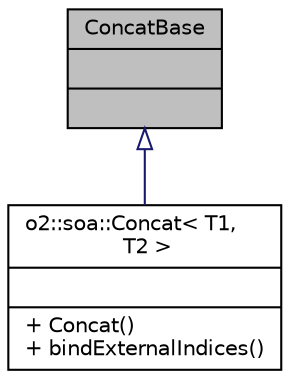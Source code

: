 digraph "ConcatBase"
{
 // INTERACTIVE_SVG=YES
  bgcolor="transparent";
  edge [fontname="Helvetica",fontsize="10",labelfontname="Helvetica",labelfontsize="10"];
  node [fontname="Helvetica",fontsize="10",shape=record];
  Node0 [label="{ConcatBase\n||}",height=0.2,width=0.4,color="black", fillcolor="grey75", style="filled", fontcolor="black"];
  Node0 -> Node1 [dir="back",color="midnightblue",fontsize="10",style="solid",arrowtail="onormal",fontname="Helvetica"];
  Node1 [label="{o2::soa::Concat\< T1,\l T2 \>\n||+ Concat()\l+ bindExternalIndices()\l}",height=0.2,width=0.4,color="black",URL="$d9/d38/structo2_1_1soa_1_1Concat.html"];
}
